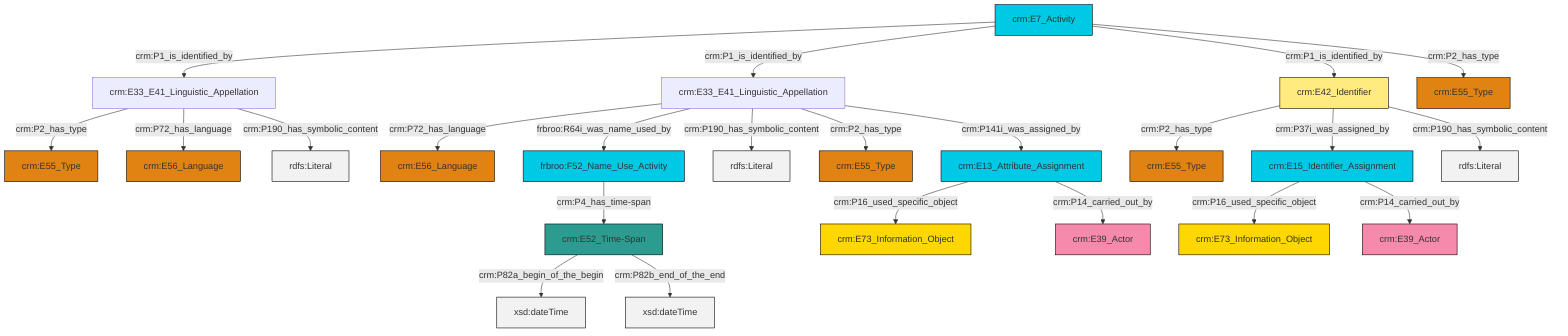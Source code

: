 graph TD
classDef Literal fill:#f2f2f2,stroke:#000000;
classDef CRM_Entity fill:#FFFFFF,stroke:#000000;
classDef Temporal_Entity fill:#00C9E6, stroke:#000000;
classDef Type fill:#E18312, stroke:#000000;
classDef Time-Span fill:#2C9C91, stroke:#000000;
classDef Appellation fill:#FFEB7F, stroke:#000000;
classDef Place fill:#008836, stroke:#000000;
classDef Persistent_Item fill:#B266B2, stroke:#000000;
classDef Conceptual_Object fill:#FFD700, stroke:#000000;
classDef Physical_Thing fill:#D2B48C, stroke:#000000;
classDef Actor fill:#f58aad, stroke:#000000;
classDef PC_Classes fill:#4ce600, stroke:#000000;
classDef Multi fill:#cccccc,stroke:#000000;

0["crm:E33_E41_Linguistic_Appellation"]:::Default -->|crm:P72_has_language| 1["crm:E56_Language"]:::Type
4["crm:E33_E41_Linguistic_Appellation"]:::Default -->|crm:P2_has_type| 5["crm:E55_Type"]:::Type
0["crm:E33_E41_Linguistic_Appellation"]:::Default -->|frbroo:R64i_was_name_used_by| 8["frbroo:F52_Name_Use_Activity"]:::Temporal_Entity
0["crm:E33_E41_Linguistic_Appellation"]:::Default -->|crm:P190_has_symbolic_content| 9[rdfs:Literal]:::Literal
12["crm:E15_Identifier_Assignment"]:::Temporal_Entity -->|crm:P16_used_specific_object| 13["crm:E73_Information_Object"]:::Conceptual_Object
14["crm:E52_Time-Span"]:::Time-Span -->|crm:P82a_begin_of_the_begin| 15[xsd:dateTime]:::Literal
16["crm:E7_Activity"]:::Temporal_Entity -->|crm:P1_is_identified_by| 4["crm:E33_E41_Linguistic_Appellation"]:::Default
8["frbroo:F52_Name_Use_Activity"]:::Temporal_Entity -->|crm:P4_has_time-span| 14["crm:E52_Time-Span"]:::Time-Span
16["crm:E7_Activity"]:::Temporal_Entity -->|crm:P1_is_identified_by| 0["crm:E33_E41_Linguistic_Appellation"]:::Default
19["crm:E42_Identifier"]:::Appellation -->|crm:P2_has_type| 2["crm:E55_Type"]:::Type
14["crm:E52_Time-Span"]:::Time-Span -->|crm:P82b_end_of_the_end| 24[xsd:dateTime]:::Literal
0["crm:E33_E41_Linguistic_Appellation"]:::Default -->|crm:P2_has_type| 17["crm:E55_Type"]:::Type
16["crm:E7_Activity"]:::Temporal_Entity -->|crm:P1_is_identified_by| 19["crm:E42_Identifier"]:::Appellation
20["crm:E13_Attribute_Assignment"]:::Temporal_Entity -->|crm:P16_used_specific_object| 27["crm:E73_Information_Object"]:::Conceptual_Object
0["crm:E33_E41_Linguistic_Appellation"]:::Default -->|crm:P141i_was_assigned_by| 20["crm:E13_Attribute_Assignment"]:::Temporal_Entity
4["crm:E33_E41_Linguistic_Appellation"]:::Default -->|crm:P72_has_language| 10["crm:E56_Language"]:::Type
20["crm:E13_Attribute_Assignment"]:::Temporal_Entity -->|crm:P14_carried_out_by| 6["crm:E39_Actor"]:::Actor
4["crm:E33_E41_Linguistic_Appellation"]:::Default -->|crm:P190_has_symbolic_content| 28[rdfs:Literal]:::Literal
19["crm:E42_Identifier"]:::Appellation -->|crm:P37i_was_assigned_by| 12["crm:E15_Identifier_Assignment"]:::Temporal_Entity
12["crm:E15_Identifier_Assignment"]:::Temporal_Entity -->|crm:P14_carried_out_by| 29["crm:E39_Actor"]:::Actor
16["crm:E7_Activity"]:::Temporal_Entity -->|crm:P2_has_type| 35["crm:E55_Type"]:::Type
19["crm:E42_Identifier"]:::Appellation -->|crm:P190_has_symbolic_content| 39[rdfs:Literal]:::Literal